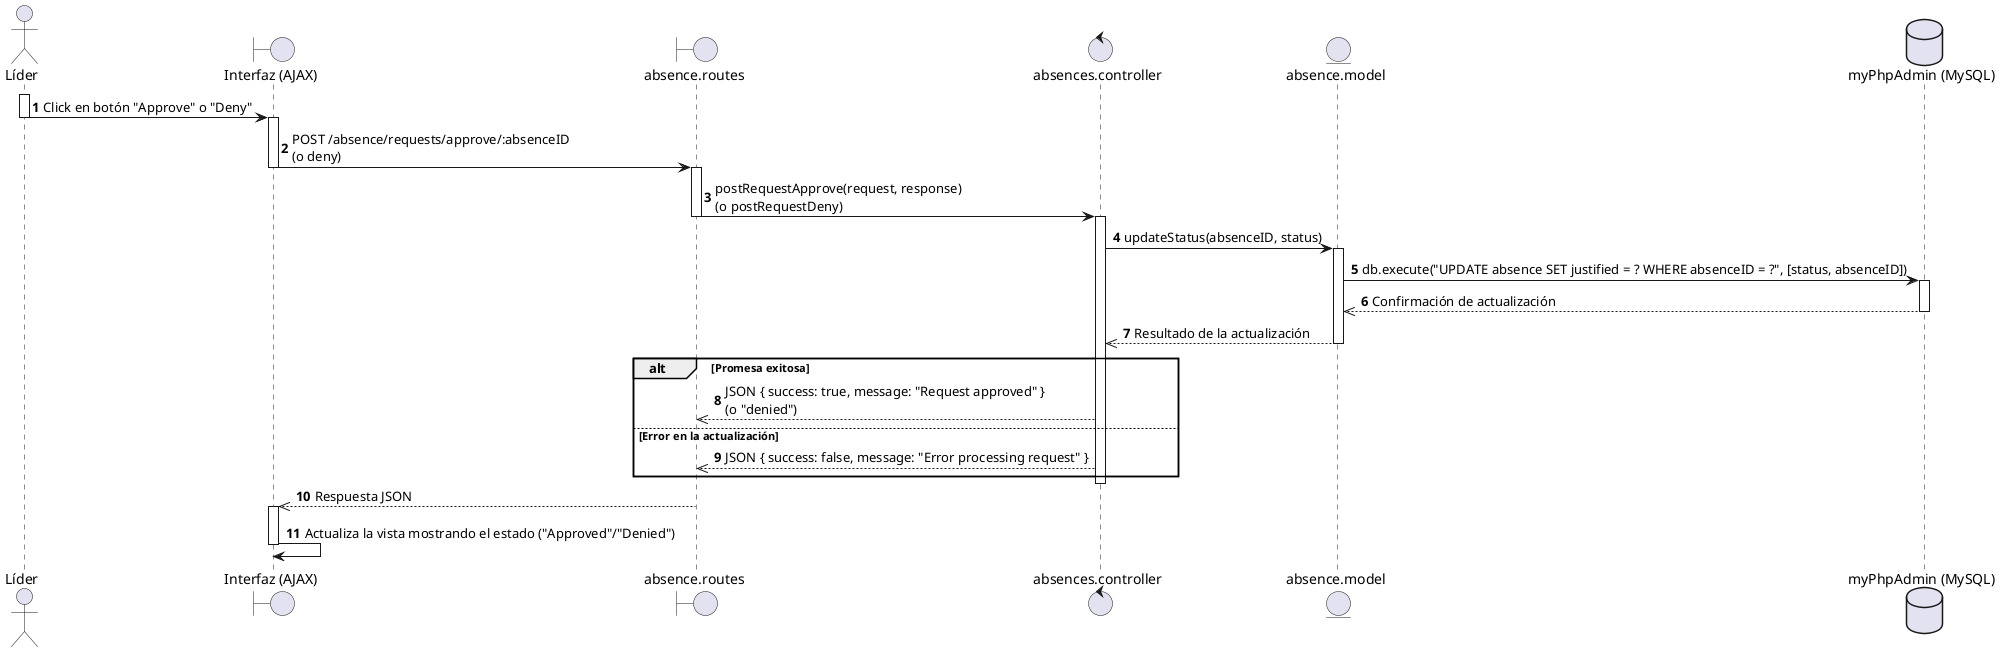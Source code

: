 @startuml
actor "Líder" as Leader
boundary "Interfaz (AJAX)" as UI
boundary "absence.routes" as Router
control "absences.controller" as Controller
entity "absence.model" as Absence
database "myPhpAdmin (MySQL)" as MySQL

autonumber

' El líder inicia la acción desde la vista
activate Leader
Leader -> UI: Click en botón "Approve" o "Deny"
deactivate Leader

' La interfaz envía la petición AJAX al router
activate UI
UI -> Router: POST /absence/requests/approve/:absenceID\n(o deny)
deactivate UI

' El router invoca el método correspondiente del controlador
activate Router
Router -> Controller: postRequestApprove(request, response)\n(o postRequestDeny)
deactivate Router

' El controlador actualiza el estado de la ausencia
activate Controller
Controller -> Absence: updateStatus(absenceID, status)
activate Absence
Absence -> MySQL: db.execute("UPDATE absence SET justified = ? WHERE absenceID = ?", [status, absenceID])
activate MySQL
MySQL -->> Absence: Confirmación de actualización
deactivate MySQL
Absence -->> Controller: Resultado de la actualización
deactivate Absence

' Se envía la respuesta al cliente
alt Promesa exitosa
    Controller -->> Router: JSON { success: true, message: "Request approved" }\n(o "denied")
else Error en la actualización
    Controller -->> Router: JSON { success: false, message: "Error processing request" }
end
deactivate Controller

' El router reenvía la respuesta a la interfaz AJAX
activate Router
Router -->> UI: Respuesta JSON
deactivate Router

' La interfaz AJAX actualiza la vista en el navegador
activate UI
UI -> UI: Actualiza la vista mostrando el estado ("Approved"/"Denied")
deactivate UI
@enduml


' @startuml CU - Líder registra respuesta hacia ausencia de colaborador - Diagrama de secuencia

' actor Navegador as Leader
' boundary "AJAX (JavaScript)" as AJAX
' boundary "absences.routes" as Routes
' control "absences.controller" as Controller
' entity "Absence (Model)" as Absence
' database "mysql (myPhpAdmin)" as MySQL

' autonumber

' ' Inicio del flujo: El líder interactúa con la vista en el navegador.
' activate Leader
' Leader -> AJAX: Clic en "Approve" o "Deny"
' deactivate Leader

' ' La llamada AJAX envía una solicitud POST al router
' activate AJAX
' AJAX -> Routes: POST /absence/requests/approve/:absenceID\n(o /deny/:absenceID)
' deactivate AJAX

' ' El router redirige la solicitud al controlador correspondiente
' activate Routes
' Routes -> Controller: postRequestApprove()/postRequestDeny(req, res)
' deactivate Routes

' ' El controlador procesa la solicitud y llama al modelo para actualizar el estado
' activate Controller
' Controller ->> Absence: updateStatus(absenceID, status)
' activate Absence

' ' El modelo ejecuta la consulta SQL para actualizar la ausencia
' Absence ->> MySQL: UPDATE absence SET justified = ? WHERE absenceID = ?
' activate MySQL
' MySQL -->> Absence: Resultado de la actualización
' deactivate MySQL

' ' El modelo retorna la confirmación al controlador
' Absence -->> Controller: Confirmación de actualización
' deactivate Absence

' ' El controlador envía la respuesta JSON a través de AJAX
' Controller -> AJAX: JSON { success: true, message: "Request approved/denied" }
' deactivate Controller

' ' La respuesta es recibida por la llamada AJAX y se actualiza la vista en el navegador
' activate AJAX
' AJAX -> Leader: Actualiza estado en la interfaz (UI)
' deactivate AJAX

' @enduml


' @startuml
' actor "Líder" as Lider
' participant "Navegador" as Browser
' participant "Vista (absenceRequests.ejs)" as Vista
' participant "AJAX (fetch)" as AJAX
' participant "Router (absences.routes.js)" as Router
' participant "Controlador\n(absences.controller.js)" as Controller
' participant "Modelo\n(Absence)" as Model
' database "Base de datos\n(myPhpAdmin)" as DB

' == Inicio: Interacción en la vista ==
' Lider -> Browser: Accede a la aplicación
' Browser -> Vista: Solicita la vista de solicitudes de ausencia
' Vista --> Browser: Renderiza tabla con botones (Approve/Deny)

' == Acción del Líder ==
' Lider -> Browser: Hace clic en "Approve"
' Browser -> AJAX: Invoca función handleAction()
' note right: Se obtiene la URL y csrf-token desde los atributos
' AJAX -> Router: POST /absence/requests/approve/:absenceID
' Router -> Controller: postRequestApprove(request)
' Controller -> Model: updateStatus(absenceID, 1)
' Model -> DB: Ejecuta consulta UPDATE en tabla absence
' DB --> Model: Resultado de actualización
' Model --> Controller: Confirma actualización
' Controller --> Router: Responde con JSON { success: true, message: "Request approved" }
' Router --> AJAX: Retorna respuesta JSON

' == Actualización de la Interfaz ==
' AJAX -> Browser: Callback: Actualiza UI (muestra "Approved")
' Browser -> Vista: Renderiza cambio en la tabla

' @enduml

' @startuml CU01 - Líder registra respuesta hacia ausencia de colaborador - Diagrama de secuencia
' actor Navegador
' boundary absence.ejs
' boundary absence.routes
' control absence.controller
' entity AbsenceModel
' database mysql


' autonumber
' ' Inicio del flujo
' activate Navegador
' Navegador -> absence.routes : GET /absence/requests
' deactivate Navegador
' activate absence.routes
' absence.routes -> absence.controller : getFaults(req, res)
' deactivate absence.routes
' activate absence.controller


' ' Se utiliza la instancia para obtener los datos
' absence.controller ->> AbsenceModel : fetchTop10()
' activate AbsenceModel

' AbsenceModel ->> mysql : SELECT * FROM absence LIMIT 10;
' activate mysql
' mysql -->> AbsenceModel : Datos obtenidos
' deactivate mysql

' AbsenceModel -->> absence.controller : Retorno de datos de faltas.
' deactivate AbsenceModel

' absence.controller -> absence.ejs : render(absence)
' activate absence.ejs
' absence.ejs -> Navegador : Mostrar faltas
' activate Navegador
' deactivate absence.ejs
' deactivate absence.controller
' deactivate absence.routes

' Navegador -> absence.controller : POST /absence/requests/:response
' deactivate Navegador
' activate absence.controller
' absence.controller ->> AbsenceModel : saveResponse()

' activate AbsenceModel
' ' absenceID, startDate, endDate, reason, justified, absenceUserIDFK
' AbsenceModel ->> mysql : INSERT INTO absence \nVALUES()
' activate mysql
' mysql -->> AbsenceModel : Datos obtenidos
' deactivate mysql
' AbsenceModel -->> absence.controller : Retorno modificiación de falta
' activate absence.ejs
' absence.controller -> absence.ejs : render()
' activate Navegador
' absence.ejs -> Navegador : Mostrar respuesta
' deactivate absence.ejs


' @enduml